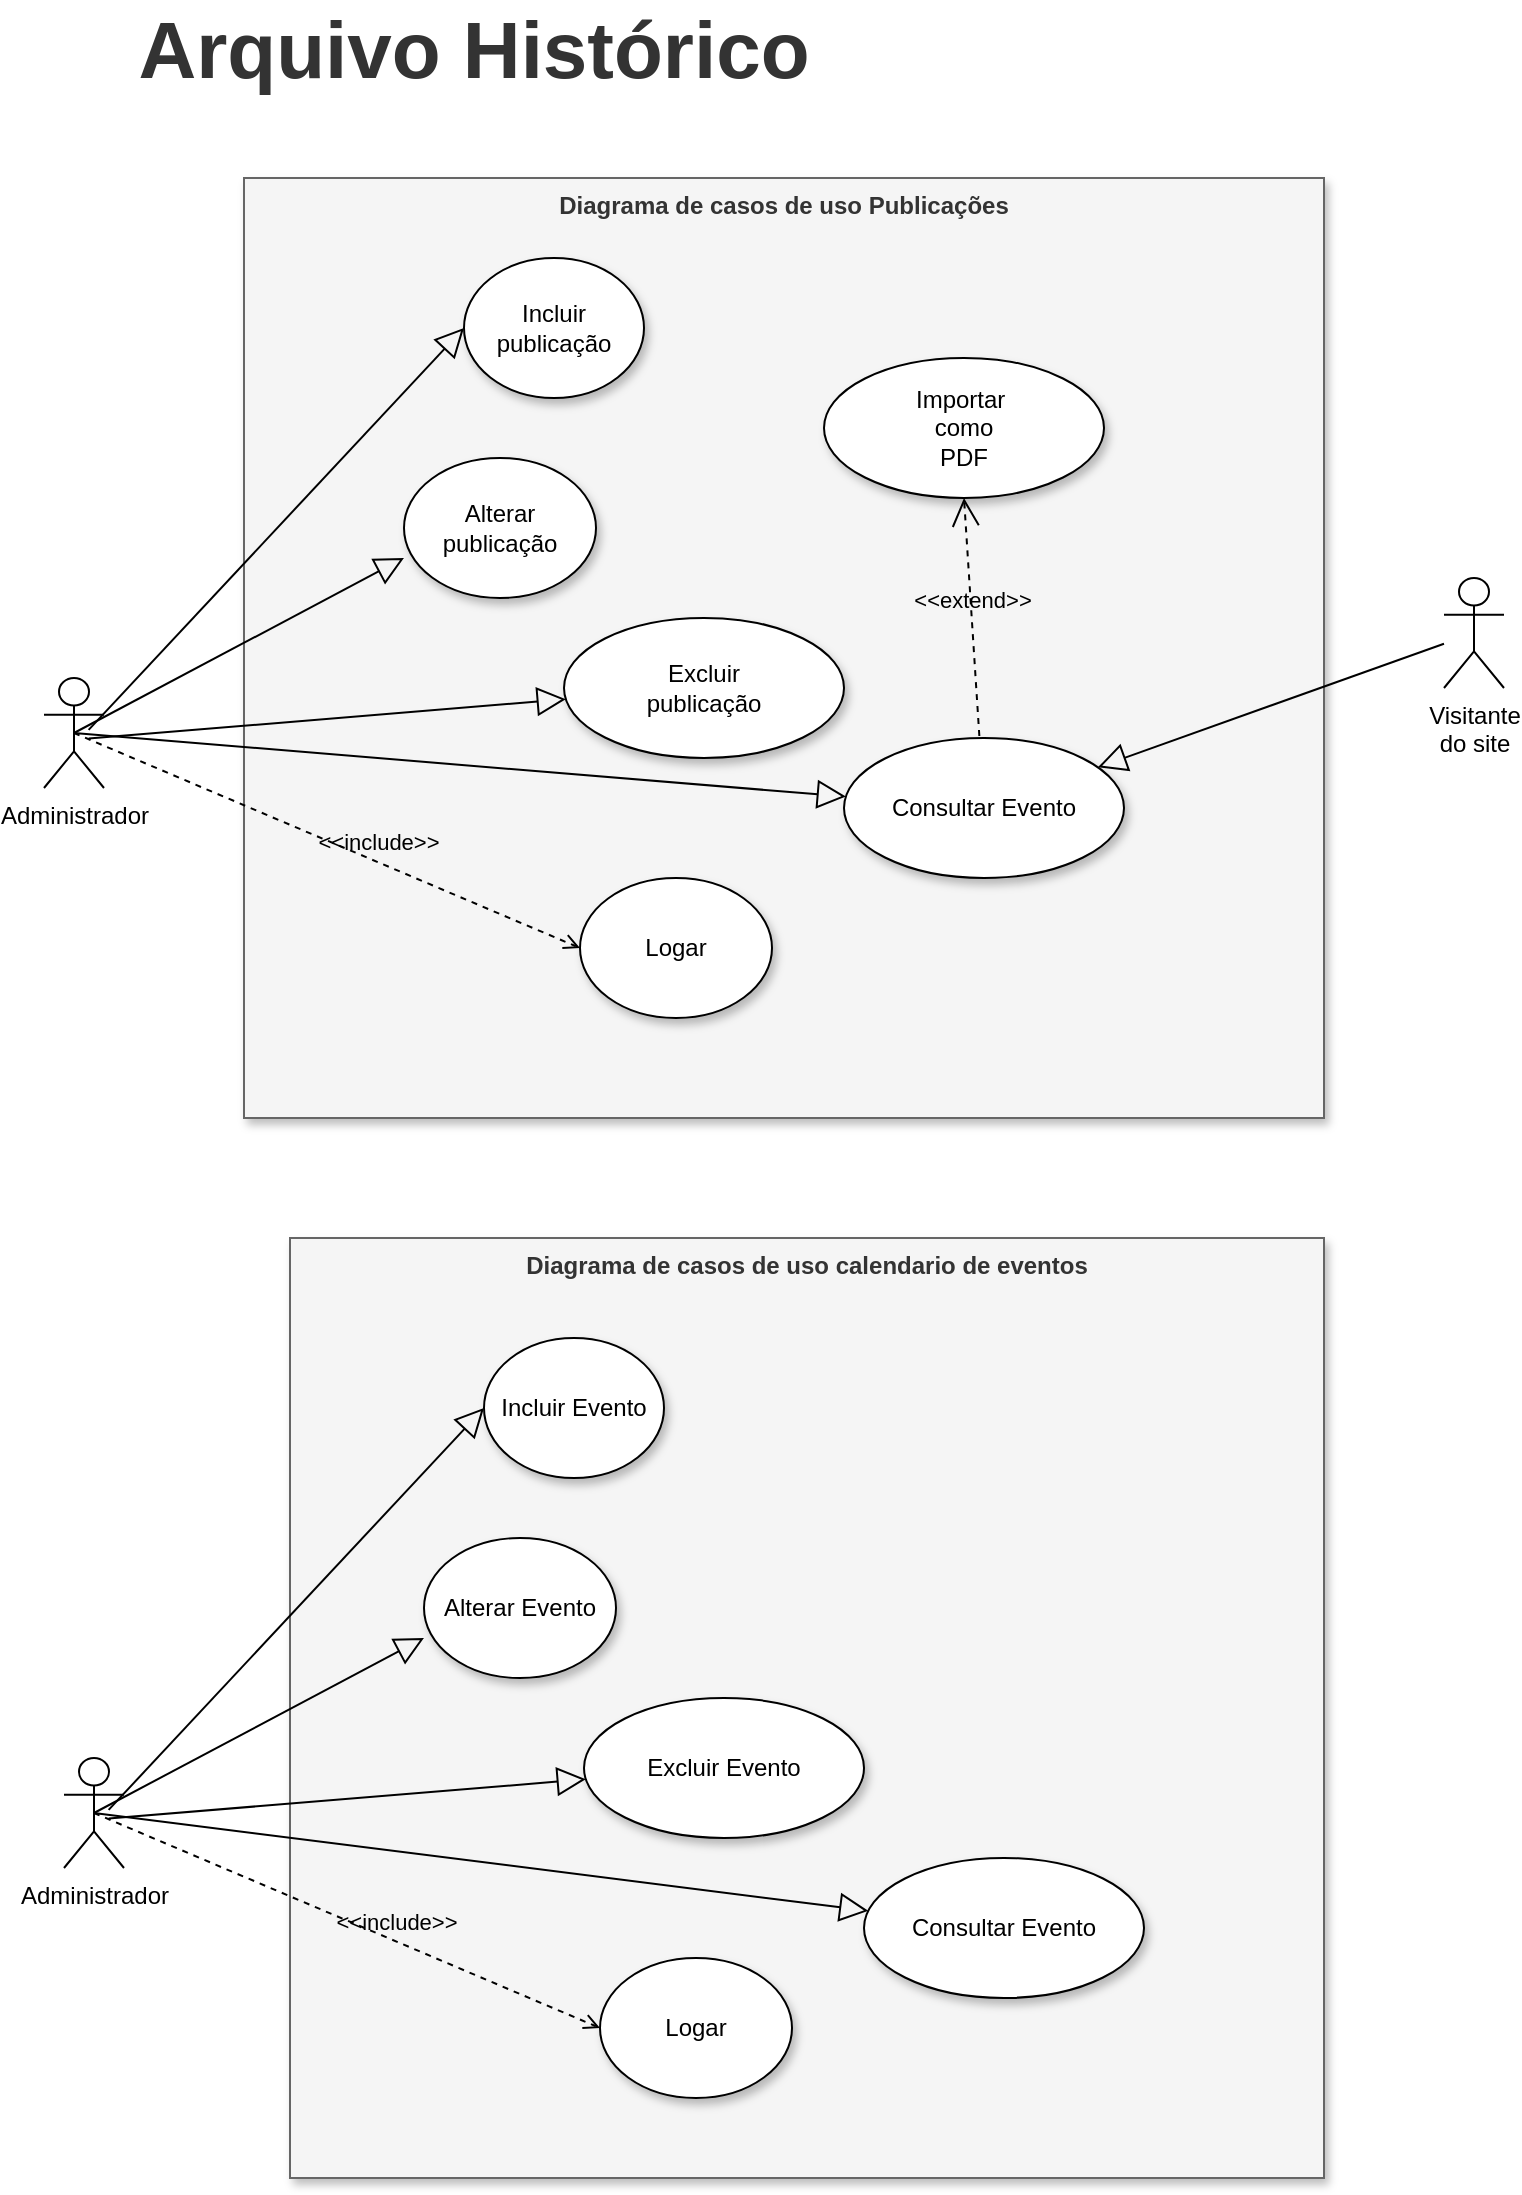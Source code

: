 <mxfile version="21.1.2" type="github">
  <diagram name="Página-1" id="rkHG6nmuOjkpt8-TUzvK">
    <mxGraphModel dx="1034" dy="477" grid="1" gridSize="10" guides="1" tooltips="1" connect="1" arrows="1" fold="1" page="1" pageScale="1" pageWidth="827" pageHeight="1169" math="0" shadow="0">
      <root>
        <mxCell id="0" />
        <mxCell id="1" parent="0" />
        <mxCell id="QimY8xbkl2on-bAjsN7t-3" value="&lt;strong style=&quot;color: rgb(51, 51, 51); font-family: Arial, Helvetica, sans-serif; text-align: start; background-color: rgb(255, 255, 255);&quot;&gt;&lt;font style=&quot;font-size: 40px;&quot;&gt;Arquivo Histórico&lt;/font&gt;&lt;/strong&gt;" style="text;html=1;strokeColor=none;fillColor=none;align=center;verticalAlign=middle;whiteSpace=wrap;rounded=0;fontSize=40;" parent="1" vertex="1">
          <mxGeometry x="20" y="80" width="470" height="30" as="geometry" />
        </mxCell>
        <mxCell id="IfJ1QCMbeDYxTQooLl67-13" value="Diagrama de casos de uso calendario de eventos" style="shape=rect;html=1;verticalAlign=top;fontStyle=1;whiteSpace=wrap;align=center;fillColor=#f5f5f5;fontColor=#333333;strokeColor=#666666;shadow=1;" parent="1" vertex="1">
          <mxGeometry x="163" y="690" width="517" height="470" as="geometry" />
        </mxCell>
        <mxCell id="IfJ1QCMbeDYxTQooLl67-19" value="Incluir Evento" style="ellipse;whiteSpace=wrap;html=1;shadow=1;" parent="1" vertex="1">
          <mxGeometry x="260" y="740" width="90" height="70" as="geometry" />
        </mxCell>
        <mxCell id="IfJ1QCMbeDYxTQooLl67-20" value="Administrador" style="shape=umlActor;html=1;verticalLabelPosition=bottom;verticalAlign=top;align=center;" parent="1" vertex="1">
          <mxGeometry x="50" y="950" width="30" height="55" as="geometry" />
        </mxCell>
        <mxCell id="IfJ1QCMbeDYxTQooLl67-21" value="" style="edgeStyle=none;html=1;endArrow=block;endFill=0;endSize=12;verticalAlign=bottom;rounded=0;entryX=0;entryY=0.5;entryDx=0;entryDy=0;exitX=0.744;exitY=0.472;exitDx=0;exitDy=0;exitPerimeter=0;" parent="1" source="IfJ1QCMbeDYxTQooLl67-20" target="IfJ1QCMbeDYxTQooLl67-19" edge="1">
          <mxGeometry width="160" relative="1" as="geometry">
            <mxPoint x="130" y="855" as="sourcePoint" />
            <mxPoint x="290" y="855" as="targetPoint" />
          </mxGeometry>
        </mxCell>
        <mxCell id="IfJ1QCMbeDYxTQooLl67-22" value="Alterar Evento" style="ellipse;whiteSpace=wrap;html=1;shadow=1;" parent="1" vertex="1">
          <mxGeometry x="230" y="840" width="96" height="70" as="geometry" />
        </mxCell>
        <mxCell id="IfJ1QCMbeDYxTQooLl67-23" value="Excluir Evento" style="ellipse;whiteSpace=wrap;html=1;shadow=1;" parent="1" vertex="1">
          <mxGeometry x="310" y="920" width="140" height="70" as="geometry" />
        </mxCell>
        <mxCell id="IfJ1QCMbeDYxTQooLl67-24" value="" style="edgeStyle=none;html=1;endArrow=block;endFill=0;endSize=12;verticalAlign=bottom;rounded=0;entryX=0;entryY=0.714;entryDx=0;entryDy=0;entryPerimeter=0;exitX=0.5;exitY=0.5;exitDx=0;exitDy=0;exitPerimeter=0;" parent="1" source="IfJ1QCMbeDYxTQooLl67-20" target="IfJ1QCMbeDYxTQooLl67-22" edge="1">
          <mxGeometry width="160" relative="1" as="geometry">
            <mxPoint x="140" y="934.5" as="sourcePoint" />
            <mxPoint x="300" y="934.5" as="targetPoint" />
          </mxGeometry>
        </mxCell>
        <mxCell id="IfJ1QCMbeDYxTQooLl67-25" value="" style="edgeStyle=none;html=1;endArrow=block;endFill=0;endSize=12;verticalAlign=bottom;rounded=0;exitX=0.744;exitY=0.55;exitDx=0;exitDy=0;exitPerimeter=0;" parent="1" source="IfJ1QCMbeDYxTQooLl67-20" target="IfJ1QCMbeDYxTQooLl67-23" edge="1">
          <mxGeometry width="160" relative="1" as="geometry">
            <mxPoint x="150" y="1004.5" as="sourcePoint" />
            <mxPoint x="370" y="965" as="targetPoint" />
          </mxGeometry>
        </mxCell>
        <mxCell id="IfJ1QCMbeDYxTQooLl67-27" value="Consultar Evento" style="ellipse;whiteSpace=wrap;html=1;shadow=1;" parent="1" vertex="1">
          <mxGeometry x="450" y="1000" width="140" height="70" as="geometry" />
        </mxCell>
        <mxCell id="IfJ1QCMbeDYxTQooLl67-28" value="" style="edgeStyle=none;html=1;endArrow=block;endFill=0;endSize=12;verticalAlign=bottom;rounded=0;exitX=0.5;exitY=0.5;exitDx=0;exitDy=0;exitPerimeter=0;" parent="1" source="IfJ1QCMbeDYxTQooLl67-20" target="IfJ1QCMbeDYxTQooLl67-27" edge="1">
          <mxGeometry width="160" relative="1" as="geometry">
            <mxPoint x="90" y="945" as="sourcePoint" />
            <mxPoint x="410" y="960" as="targetPoint" />
          </mxGeometry>
        </mxCell>
        <mxCell id="IfJ1QCMbeDYxTQooLl67-29" value="Logar" style="ellipse;whiteSpace=wrap;html=1;shadow=1;" parent="1" vertex="1">
          <mxGeometry x="318" y="1050" width="96" height="70" as="geometry" />
        </mxCell>
        <mxCell id="IfJ1QCMbeDYxTQooLl67-30" value="&amp;lt;&amp;lt;include&amp;gt;&amp;gt;" style="edgeStyle=none;html=1;endArrow=open;verticalAlign=bottom;dashed=1;labelBackgroundColor=none;rounded=0;exitX=0.5;exitY=0.5;exitDx=0;exitDy=0;exitPerimeter=0;entryX=0;entryY=0.5;entryDx=0;entryDy=0;" parent="1" source="IfJ1QCMbeDYxTQooLl67-20" target="IfJ1QCMbeDYxTQooLl67-29" edge="1">
          <mxGeometry x="0.191" y="2" width="160" relative="1" as="geometry">
            <mxPoint x="140" y="1095" as="sourcePoint" />
            <mxPoint x="300" y="1095" as="targetPoint" />
            <mxPoint y="1" as="offset" />
          </mxGeometry>
        </mxCell>
        <mxCell id="EzIeQGh6oStC6wNubKse-1" value="Diagrama de casos de uso Publicações" style="shape=rect;html=1;verticalAlign=top;fontStyle=1;whiteSpace=wrap;align=center;fillColor=#f5f5f5;fontColor=#333333;strokeColor=#666666;shadow=1;" vertex="1" parent="1">
          <mxGeometry x="140" y="160" width="540" height="470" as="geometry" />
        </mxCell>
        <mxCell id="EzIeQGh6oStC6wNubKse-2" value="Incluir publicação" style="ellipse;whiteSpace=wrap;html=1;shadow=1;" vertex="1" parent="1">
          <mxGeometry x="250" y="200" width="90" height="70" as="geometry" />
        </mxCell>
        <mxCell id="EzIeQGh6oStC6wNubKse-3" value="Administrador" style="shape=umlActor;html=1;verticalLabelPosition=bottom;verticalAlign=top;align=center;" vertex="1" parent="1">
          <mxGeometry x="40" y="410" width="30" height="55" as="geometry" />
        </mxCell>
        <mxCell id="EzIeQGh6oStC6wNubKse-4" value="" style="edgeStyle=none;html=1;endArrow=block;endFill=0;endSize=12;verticalAlign=bottom;rounded=0;entryX=0;entryY=0.5;entryDx=0;entryDy=0;exitX=0.744;exitY=0.472;exitDx=0;exitDy=0;exitPerimeter=0;" edge="1" parent="1" source="EzIeQGh6oStC6wNubKse-3" target="EzIeQGh6oStC6wNubKse-2">
          <mxGeometry width="160" relative="1" as="geometry">
            <mxPoint x="120" y="315" as="sourcePoint" />
            <mxPoint x="280" y="315" as="targetPoint" />
          </mxGeometry>
        </mxCell>
        <mxCell id="EzIeQGh6oStC6wNubKse-5" value="Alterar publicação" style="ellipse;whiteSpace=wrap;html=1;shadow=1;" vertex="1" parent="1">
          <mxGeometry x="220" y="300" width="96" height="70" as="geometry" />
        </mxCell>
        <mxCell id="EzIeQGh6oStC6wNubKse-6" value="Excluir &lt;br&gt;publicação" style="ellipse;whiteSpace=wrap;html=1;shadow=1;" vertex="1" parent="1">
          <mxGeometry x="300" y="380" width="140" height="70" as="geometry" />
        </mxCell>
        <mxCell id="EzIeQGh6oStC6wNubKse-7" value="" style="edgeStyle=none;html=1;endArrow=block;endFill=0;endSize=12;verticalAlign=bottom;rounded=0;entryX=0;entryY=0.714;entryDx=0;entryDy=0;entryPerimeter=0;exitX=0.5;exitY=0.5;exitDx=0;exitDy=0;exitPerimeter=0;" edge="1" parent="1" source="EzIeQGh6oStC6wNubKse-3" target="EzIeQGh6oStC6wNubKse-5">
          <mxGeometry width="160" relative="1" as="geometry">
            <mxPoint x="130" y="394.5" as="sourcePoint" />
            <mxPoint x="290" y="394.5" as="targetPoint" />
          </mxGeometry>
        </mxCell>
        <mxCell id="EzIeQGh6oStC6wNubKse-8" value="" style="edgeStyle=none;html=1;endArrow=block;endFill=0;endSize=12;verticalAlign=bottom;rounded=0;exitX=0.744;exitY=0.55;exitDx=0;exitDy=0;exitPerimeter=0;" edge="1" parent="1" source="EzIeQGh6oStC6wNubKse-3" target="EzIeQGh6oStC6wNubKse-6">
          <mxGeometry width="160" relative="1" as="geometry">
            <mxPoint x="140" y="464.5" as="sourcePoint" />
            <mxPoint x="360" y="425" as="targetPoint" />
          </mxGeometry>
        </mxCell>
        <mxCell id="EzIeQGh6oStC6wNubKse-9" value="Consultar Evento" style="ellipse;whiteSpace=wrap;html=1;shadow=1;" vertex="1" parent="1">
          <mxGeometry x="440" y="440" width="140" height="70" as="geometry" />
        </mxCell>
        <mxCell id="EzIeQGh6oStC6wNubKse-10" value="" style="edgeStyle=none;html=1;endArrow=block;endFill=0;endSize=12;verticalAlign=bottom;rounded=0;exitX=0.5;exitY=0.5;exitDx=0;exitDy=0;exitPerimeter=0;" edge="1" parent="1" source="EzIeQGh6oStC6wNubKse-3" target="EzIeQGh6oStC6wNubKse-9">
          <mxGeometry width="160" relative="1" as="geometry">
            <mxPoint x="80" y="405" as="sourcePoint" />
            <mxPoint x="400" y="420" as="targetPoint" />
          </mxGeometry>
        </mxCell>
        <mxCell id="EzIeQGh6oStC6wNubKse-11" value="Logar" style="ellipse;whiteSpace=wrap;html=1;shadow=1;" vertex="1" parent="1">
          <mxGeometry x="308" y="510" width="96" height="70" as="geometry" />
        </mxCell>
        <mxCell id="EzIeQGh6oStC6wNubKse-12" value="&amp;lt;&amp;lt;include&amp;gt;&amp;gt;" style="edgeStyle=none;html=1;endArrow=open;verticalAlign=bottom;dashed=1;labelBackgroundColor=none;rounded=0;exitX=0.5;exitY=0.5;exitDx=0;exitDy=0;exitPerimeter=0;entryX=0;entryY=0.5;entryDx=0;entryDy=0;" edge="1" parent="1" source="EzIeQGh6oStC6wNubKse-3" target="EzIeQGh6oStC6wNubKse-11">
          <mxGeometry x="0.196" y="1" width="160" relative="1" as="geometry">
            <mxPoint x="130" y="555" as="sourcePoint" />
            <mxPoint x="290" y="555" as="targetPoint" />
            <mxPoint as="offset" />
          </mxGeometry>
        </mxCell>
        <mxCell id="EzIeQGh6oStC6wNubKse-13" value="Importar&amp;nbsp;&lt;br&gt;como &lt;br&gt;PDF" style="ellipse;whiteSpace=wrap;html=1;shadow=1;" vertex="1" parent="1">
          <mxGeometry x="430" y="250" width="140" height="70" as="geometry" />
        </mxCell>
        <mxCell id="EzIeQGh6oStC6wNubKse-15" value="&amp;lt;&amp;lt;extend&amp;gt;&amp;gt;" style="edgeStyle=none;html=1;startArrow=open;endArrow=none;startSize=12;verticalAlign=bottom;dashed=1;labelBackgroundColor=none;rounded=0;exitX=0.5;exitY=1;exitDx=0;exitDy=0;" edge="1" parent="1" source="EzIeQGh6oStC6wNubKse-13" target="EzIeQGh6oStC6wNubKse-9">
          <mxGeometry width="160" relative="1" as="geometry">
            <mxPoint x="414" y="360" as="sourcePoint" />
            <mxPoint x="574" y="360" as="targetPoint" />
          </mxGeometry>
        </mxCell>
        <mxCell id="EzIeQGh6oStC6wNubKse-16" value="Visitante &lt;br&gt;do site" style="shape=umlActor;html=1;verticalLabelPosition=bottom;verticalAlign=top;align=center;" vertex="1" parent="1">
          <mxGeometry x="740" y="360" width="30" height="55" as="geometry" />
        </mxCell>
        <mxCell id="EzIeQGh6oStC6wNubKse-17" value="" style="edgeStyle=none;html=1;endArrow=block;endFill=0;endSize=12;verticalAlign=bottom;rounded=0;" edge="1" parent="1" source="EzIeQGh6oStC6wNubKse-16" target="EzIeQGh6oStC6wNubKse-9">
          <mxGeometry width="160" relative="1" as="geometry">
            <mxPoint x="450" y="440" as="sourcePoint" />
            <mxPoint x="610" y="440" as="targetPoint" />
          </mxGeometry>
        </mxCell>
      </root>
    </mxGraphModel>
  </diagram>
</mxfile>
